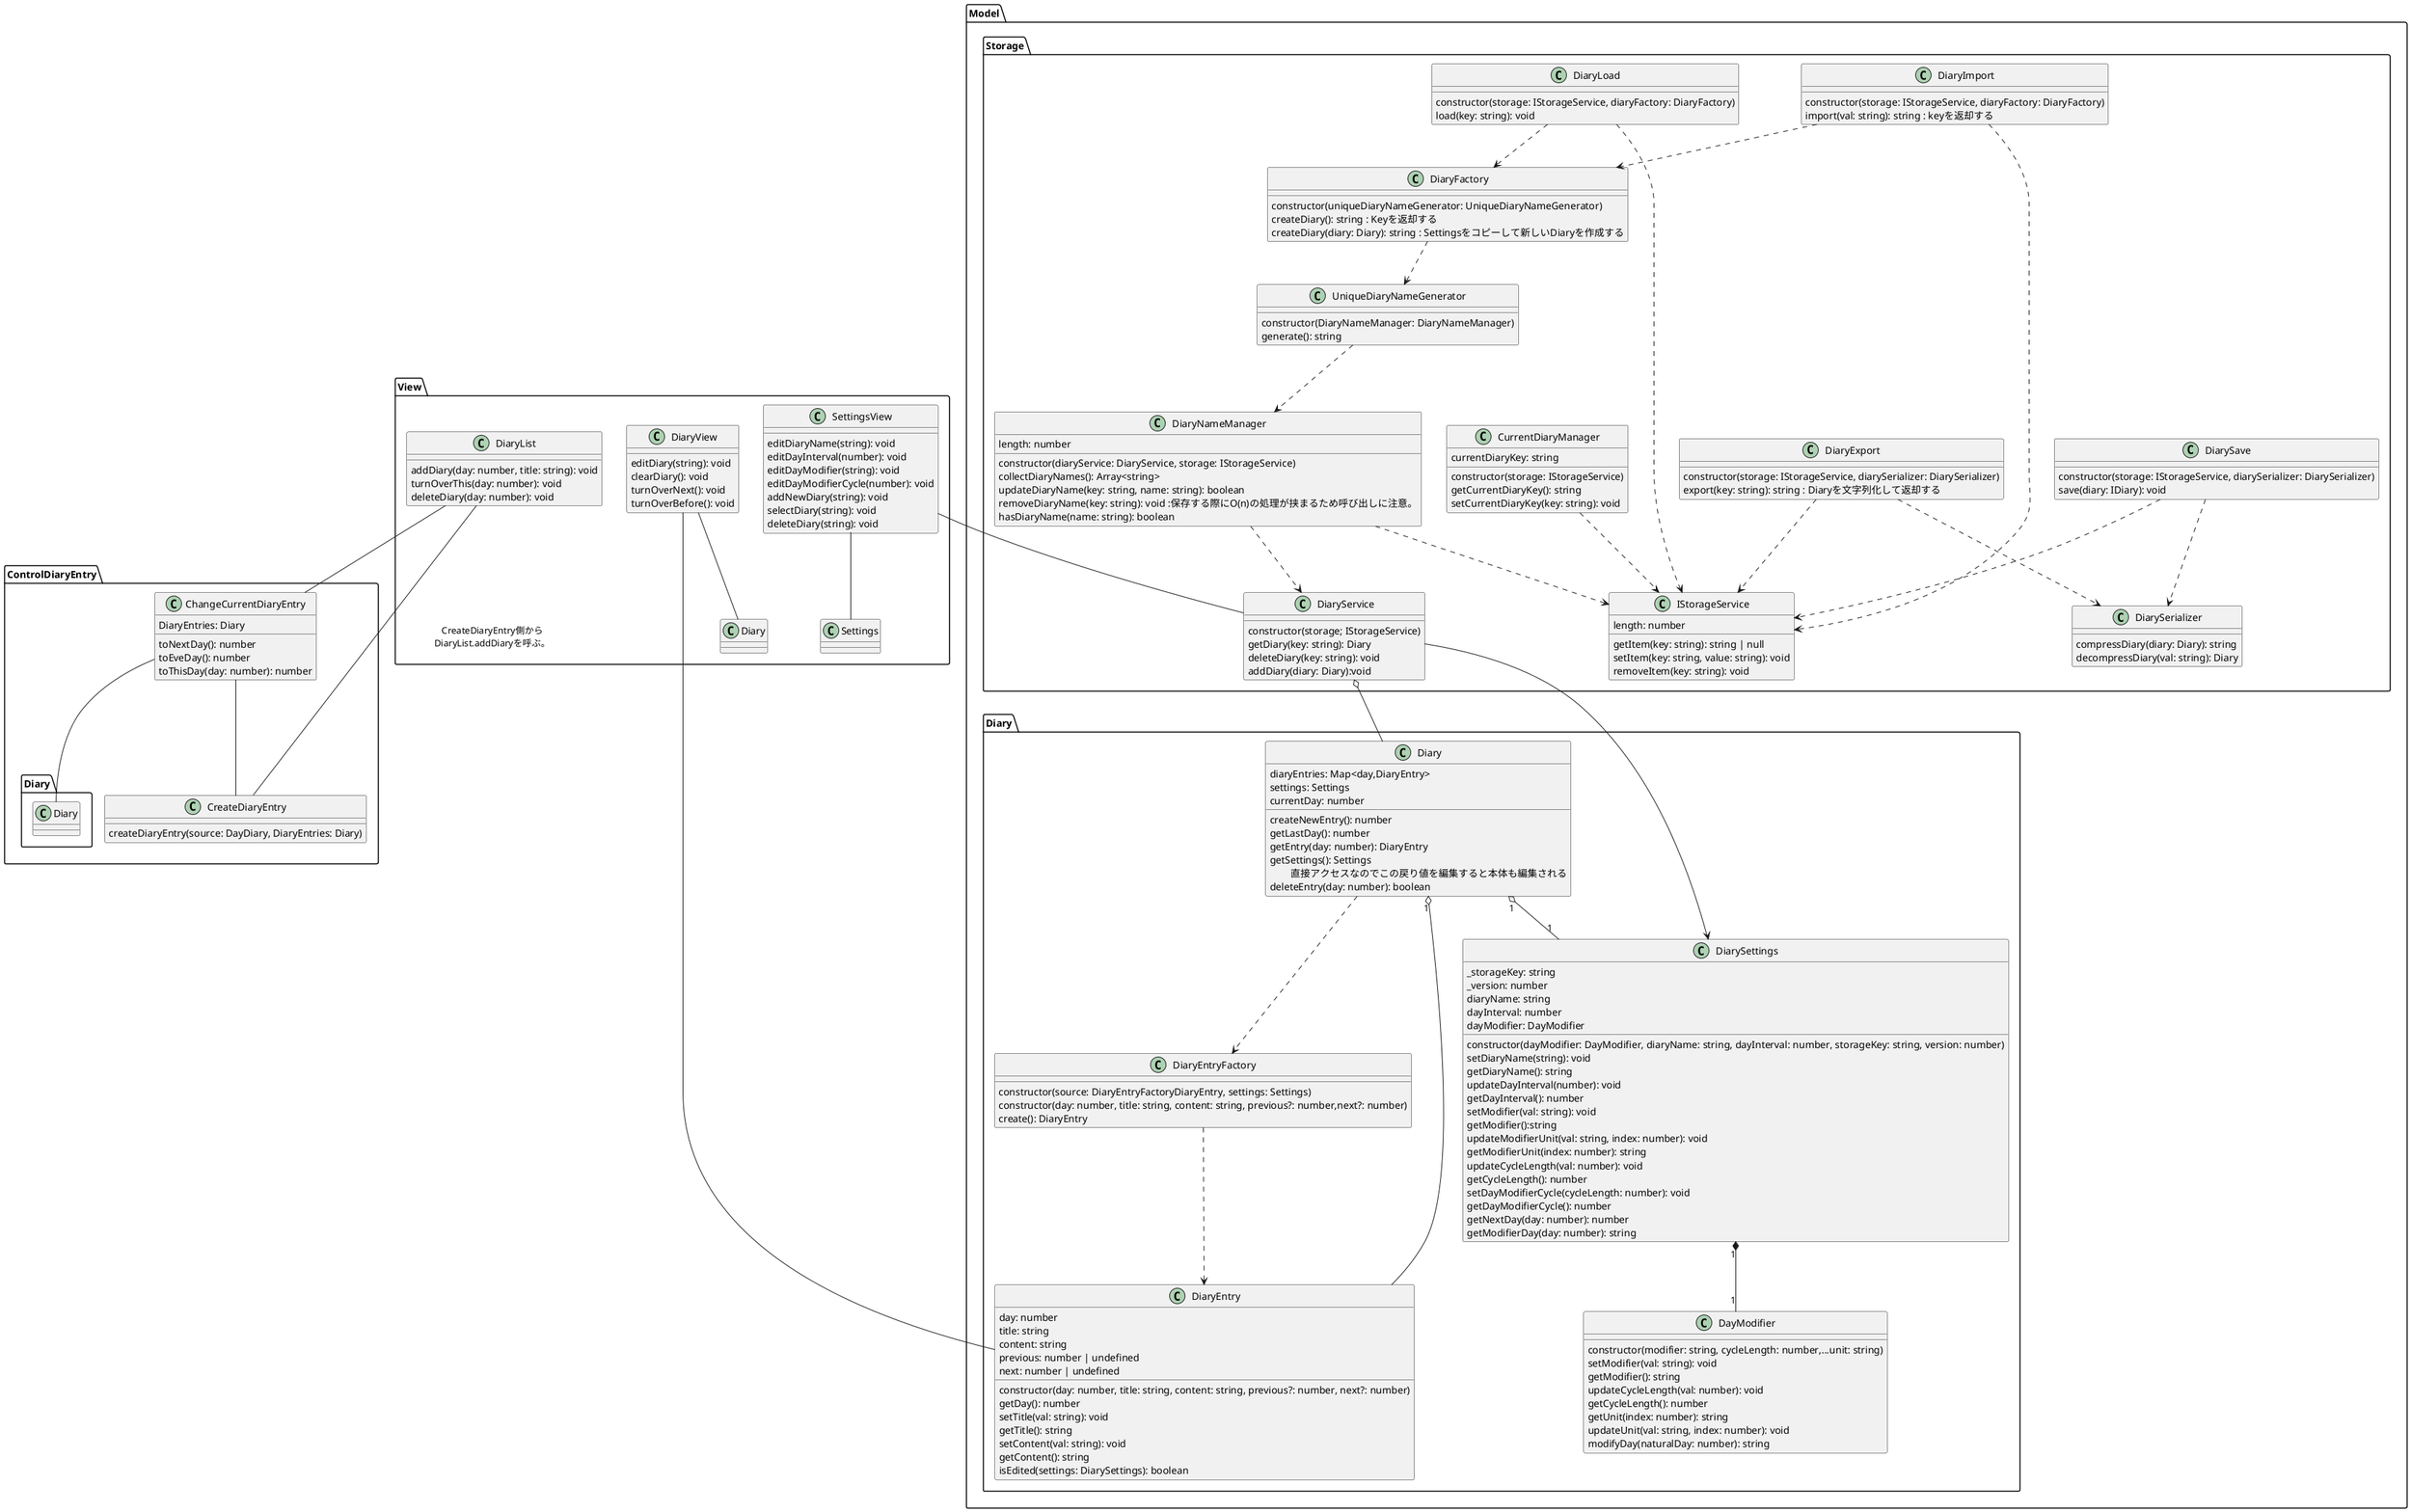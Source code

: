 @startuml class
package Model{
  package Diary{
    '日記を保持するクラス
    class Diary{
      diaryEntries: Map<day,DiaryEntry>
      settings: Settings
      currentDay: number
      createNewEntry(): number
      getLastDay(): number
      getEntry(day: number): DiaryEntry
      getSettings(): Settings\n\t直接アクセスなのでこの戻り値を編集すると本体も編集される
      deleteEntry(day: number): boolean
    }
    '日記のエントリを作成する関数
    class DiaryEntryFactory{
      constructor(source: DiaryEntryFactoryDiaryEntry, settings: Settings)
      constructor(day: number, title: string, content: string, previous?: number,next?: number)
      create(): DiaryEntry
    }
    Diary ..> DiaryEntryFactory
    DiaryEntryFactory ..> DiaryEntry
    '日記のエントリを保持するクラス
    class DiaryEntry{
      constructor(day: number, title: string, content: string, previous?: number, next?: number)
      day: number
      title: string
      content: string
      previous: number | undefined
      next: number | undefined
      getDay(): number
      setTitle(val: string): void
      getTitle(): string
      setContent(val: string): void
      getContent(): string
      isEdited(settings: DiarySettings): boolean
    }
    ' 日記の設定を保持するクラス
    class DiarySettings{
      _storageKey: string
      _version: number
      diaryName: string
      dayInterval: number
      dayModifier: DayModifier
      constructor(dayModifier: DayModifier, diaryName: string, dayInterval: number, storageKey: string, version: number)
      setDiaryName(string): void
      getDiaryName(): string
      updateDayInterval(number): void
      getDayInterval(): number
      setModifier(val: string): void
      getModifier():string
      updateModifierUnit(val: string, index: number): void
      getModifierUnit(index: number): string
      updateCycleLength(val: number): void
      getCycleLength(): number
      setDayModifierCycle(cycleLength: number): void
      getDayModifierCycle(): number
      getNextDay(day: number): number
      getModifierDay(day: number): string
    }
    Diary "1" o-- DiaryEntry
    Diary "1" o-- "1" DiarySettings
    DiarySettings "1" *-- "1" DayModifier
    class DayModifier{
      constructor(modifier: string, cycleLength: number,...unit: string)
      setModifier(val: string): void
      getModifier(): string
      updateCycleLength(val: number): void
      getCycleLength(): number
      getUnit(index: number): string
      updateUnit(val: string, index: number): void
      modifyDay(naturalDay: number): string
    }
  }
  package Storage {
    class DiaryService{
      constructor(storage; IStorageService)
      getDiary(key: string): Diary
      deleteDiary(key: string): void
      addDiary(diary: Diary):void
    }
    '日記の名前とユニークな日記のキーを対応させストレージに保存するクラス。
    'このクラスはローカルストレージに保存されているデータが正常であるかの判断は行わない。
    class DiaryNameManager{
      constructor(diaryService: DiaryService, storage: IStorageService)
      length: number
      collectDiaryNames(): Array<string>
      updateDiaryName(key: string, name: string): boolean
      removeDiaryName(key: string): void :保存する際にO(n)の処理が挟まるため呼び出しに注意。
      hasDiaryName(name: string): boolean
    }
    class CurrentDiaryManager{
      constructor(storage: IStorageService)
      currentDiaryKey: string
      getCurrentDiaryKey(): string
      setCurrentDiaryKey(key: string): void
    }
    '受け取った文字列をDiaryに変換してストレージに保存する。
    'カレントの操作は行わない。
    class DiaryImport{
      constructor(storage: IStorageService, diaryFactory: DiaryFactory)
      import(val: string): string : keyを返却する
    }
    'KeyからDiaryを選択し、文字列に変換して返却する 
    class DiaryExport{
      constructor(storage: IStorageService, diarySerializer: DiarySerializer)
      export(key: string): string : Diaryを文字列化して返却する
    }
    class DiarySave{
      constructor(storage: IStorageService, diarySerializer: DiarySerializer)
      save(diary: IDiary): void
    }
    '受け取ったKeyからストレージのデータを読み取り、IDiaryに変換して返却する。
    'カレントの操作は行わない。
    class DiaryLoad{
      constructor(storage: IStorageService, diaryFactory: DiaryFactory)
      load(key: string): void
    }
    class DiaryFactory{
      constructor(uniqueDiaryNameGenerator: UniqueDiaryNameGenerator)
      createDiary(): string : Keyを返却する 
      createDiary(diary: Diary): string : Settingsをコピーして新しいDiaryを作成する
    }
    class UniqueDiaryNameGenerator{
      constructor(DiaryNameManager: DiaryNameManager)
      generate(): string
    }
    class IStorageService{
      length: number
      getItem(key: string): string | null
      setItem(key: string, value: string): void
      removeItem(key: string): void
    }
    class DiarySerializer{
      compressDiary(diary: Diary): string
      decompressDiary(val: string): Diary
    }
    CurrentDiaryManager ..> IStorageService
    DiaryImport ..> DiaryFactory
    DiaryImport ..> IStorageService
    DiaryExport ..> DiarySerializer
    DiaryExport ..> IStorageService
    DiarySave ..> DiarySerializer
    DiarySave ..> IStorageService
    DiaryLoad ..> DiaryFactory
    DiaryLoad ..> IStorageService
    DiaryNameManager ..> DiaryService
    DiaryNameManager ..> IStorageService
    DiaryFactory ..> UniqueDiaryNameGenerator
    UniqueDiaryNameGenerator ..> DiaryNameManager
  }
  DiaryService o-- Diary.Diary
  DiaryService --> Diary.DiarySettings
}
package ControlDiaryEntry{
  class CreateDiaryEntry{
    createDiaryEntry(source: DayDiary, DiaryEntries: Diary)
  }
  class ChangeCurrentDiaryEntry{
    DiaryEntries: Diary
    toNextDay(): number
    toEveDay(): number
    toThisDay(day: number): number
  }
  ChangeCurrentDiaryEntry -- CreateDiaryEntry
  ChangeCurrentDiaryEntry -- Diary.Diary
}
package View{
  class DiaryList{
    addDiary(day: number, title: string): void
    turnOverThis(day: number): void
    deleteDiary(day: number): void
  }
  class DiaryView{
    editDiary(string): void
    clearDiary(): void
    turnOverNext(): void
    turnOverBefore(): void
  }
  class SettingsView{
    editDiaryName(string): void
    editDayInterval(number): void
    editDayModifier(string): void
    editDayModifierCycle(number): void
    addNewDiary(string): void
    selectDiary(string): void
    deleteDiary(string): void
  }
  DiaryList -- CreateDiaryEntry : CreateDiaryEntry側から\nDiaryList.addDiaryを呼ぶ。
  DiaryList -- ChangeCurrentDiaryEntry
  DiaryView -- DiaryEntry
  DiaryView -- Diary
  SettingsView -- Settings
  SettingsView -- DiaryService


}
@enduml